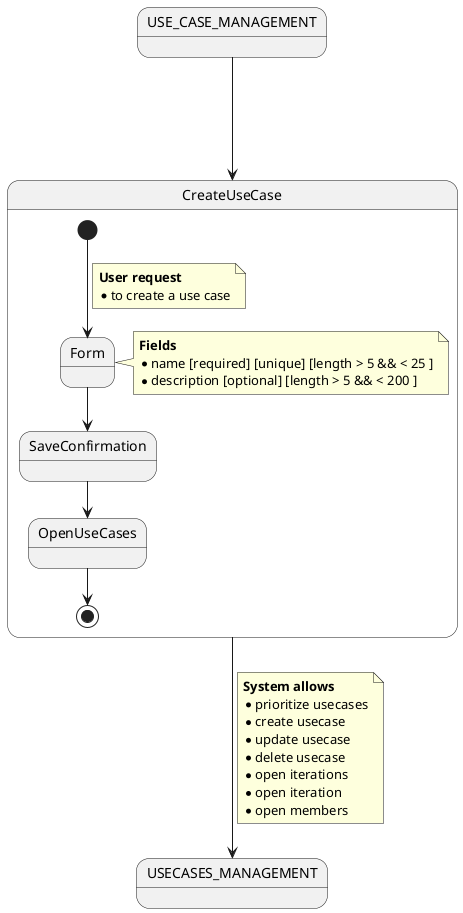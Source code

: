 @startuml

USE_CASE_MANAGEMENT ---> CreateUseCase

state CreateUseCase {

    'Main path
    [*] --> Form
    note on link
        <b>User request</b>
        * to create a use case
    end note

    note right of Form
      <b>Fields</b>
      * name [required] [unique] [length > 5 && < 25 ]
      * description [optional] [length > 5 && < 200 ]
    end note

    Form --> SaveConfirmation

    SaveConfirmation --> OpenUseCases

    OpenUseCases --> [*]
}

CreateUseCase --> USECASES_MANAGEMENT
    note on link
    <b>System allows</b>
    * prioritize usecases
    * create usecase
    * update usecase
    * delete usecase
    * open iterations
    * open iteration
    * open members
    end note

@enduml
